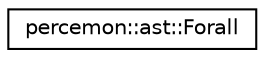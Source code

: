 digraph "Graphical Class Hierarchy"
{
 // LATEX_PDF_SIZE
  edge [fontname="Helvetica",fontsize="10",labelfontname="Helvetica",labelfontsize="10"];
  node [fontname="Helvetica",fontsize="10",shape=record];
  rankdir="LR";
  Node0 [label="percemon::ast::Forall",height=0.2,width=0.4,color="black", fillcolor="white", style="filled",URL="$structpercemon_1_1ast_1_1Forall.html",tooltip=" "];
}

